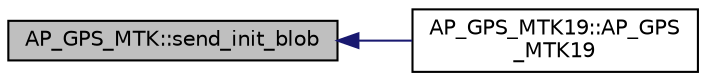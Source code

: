 digraph "AP_GPS_MTK::send_init_blob"
{
 // INTERACTIVE_SVG=YES
  edge [fontname="Helvetica",fontsize="10",labelfontname="Helvetica",labelfontsize="10"];
  node [fontname="Helvetica",fontsize="10",shape=record];
  rankdir="LR";
  Node1 [label="AP_GPS_MTK::send_init_blob",height=0.2,width=0.4,color="black", fillcolor="grey75", style="filled" fontcolor="black"];
  Node1 -> Node2 [dir="back",color="midnightblue",fontsize="10",style="solid",fontname="Helvetica"];
  Node2 [label="AP_GPS_MTK19::AP_GPS\l_MTK19",height=0.2,width=0.4,color="black", fillcolor="white", style="filled",URL="$classAP__GPS__MTK19.html#a0121303370d85334b5cbfd94585809c7"];
}
